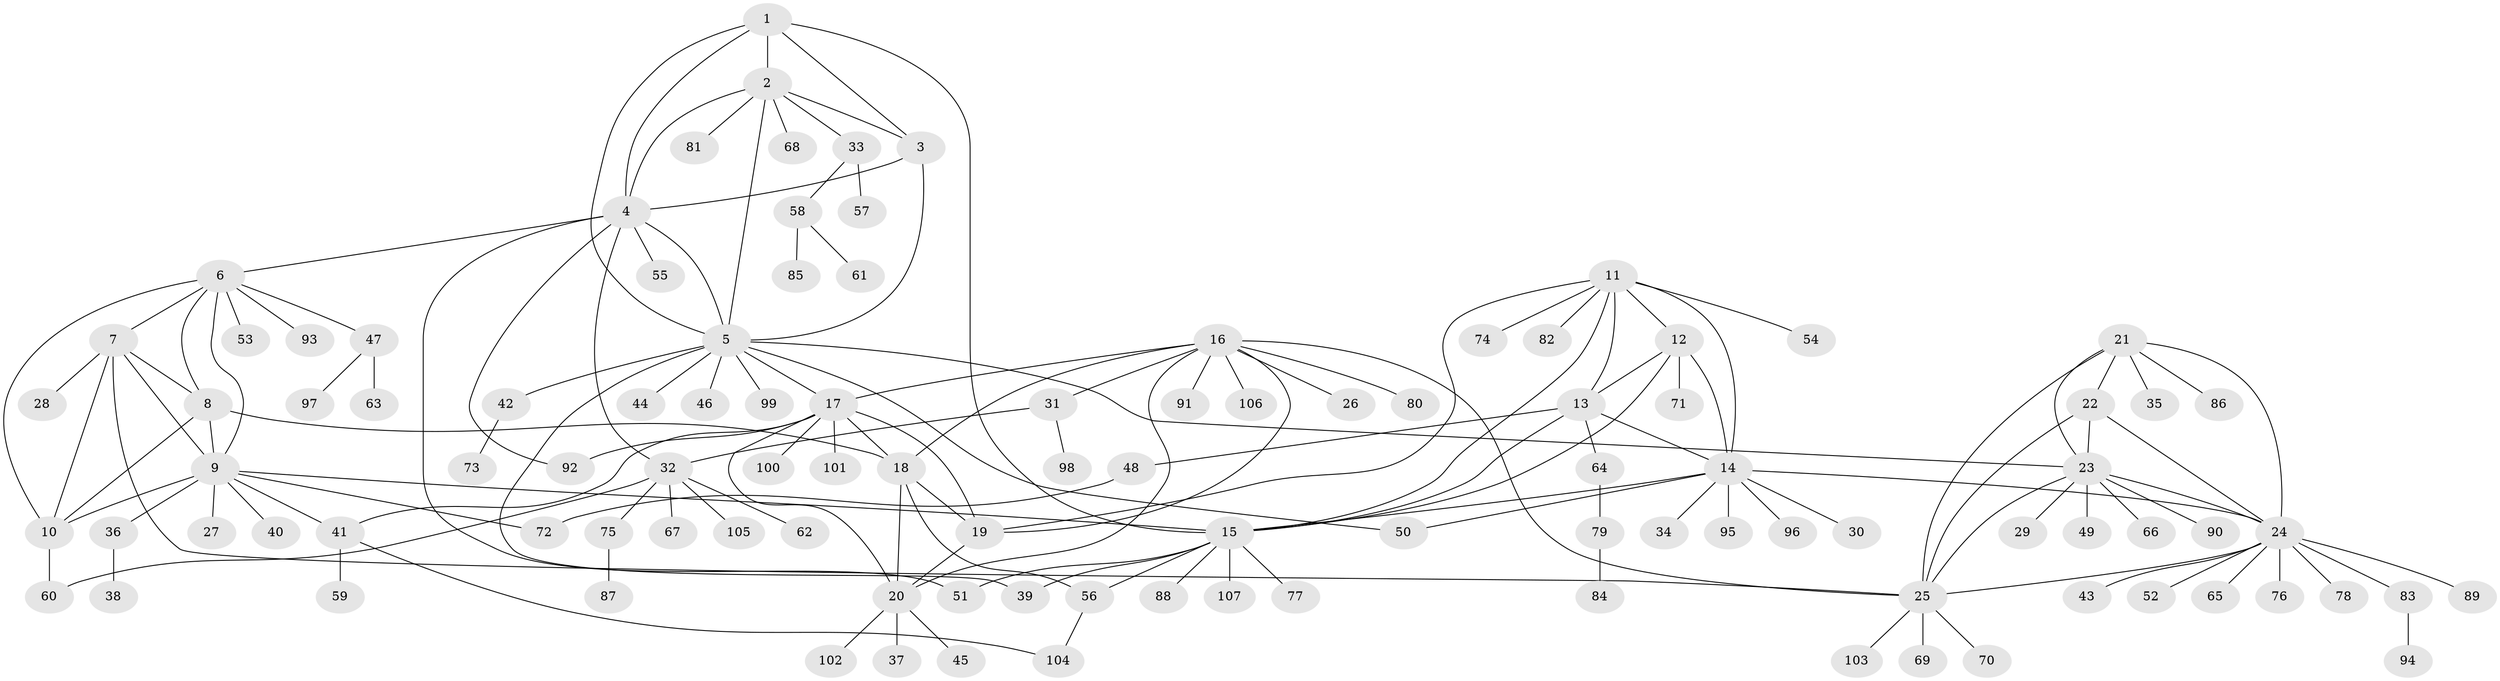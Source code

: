 // Generated by graph-tools (version 1.1) at 2025/26/03/09/25 03:26:47]
// undirected, 107 vertices, 152 edges
graph export_dot {
graph [start="1"]
  node [color=gray90,style=filled];
  1;
  2;
  3;
  4;
  5;
  6;
  7;
  8;
  9;
  10;
  11;
  12;
  13;
  14;
  15;
  16;
  17;
  18;
  19;
  20;
  21;
  22;
  23;
  24;
  25;
  26;
  27;
  28;
  29;
  30;
  31;
  32;
  33;
  34;
  35;
  36;
  37;
  38;
  39;
  40;
  41;
  42;
  43;
  44;
  45;
  46;
  47;
  48;
  49;
  50;
  51;
  52;
  53;
  54;
  55;
  56;
  57;
  58;
  59;
  60;
  61;
  62;
  63;
  64;
  65;
  66;
  67;
  68;
  69;
  70;
  71;
  72;
  73;
  74;
  75;
  76;
  77;
  78;
  79;
  80;
  81;
  82;
  83;
  84;
  85;
  86;
  87;
  88;
  89;
  90;
  91;
  92;
  93;
  94;
  95;
  96;
  97;
  98;
  99;
  100;
  101;
  102;
  103;
  104;
  105;
  106;
  107;
  1 -- 2;
  1 -- 3;
  1 -- 4;
  1 -- 5;
  1 -- 15;
  2 -- 3;
  2 -- 4;
  2 -- 5;
  2 -- 33;
  2 -- 68;
  2 -- 81;
  3 -- 4;
  3 -- 5;
  4 -- 5;
  4 -- 6;
  4 -- 32;
  4 -- 51;
  4 -- 55;
  4 -- 92;
  5 -- 17;
  5 -- 23;
  5 -- 39;
  5 -- 42;
  5 -- 44;
  5 -- 46;
  5 -- 50;
  5 -- 99;
  6 -- 7;
  6 -- 8;
  6 -- 9;
  6 -- 10;
  6 -- 47;
  6 -- 53;
  6 -- 93;
  7 -- 8;
  7 -- 9;
  7 -- 10;
  7 -- 25;
  7 -- 28;
  8 -- 9;
  8 -- 10;
  8 -- 18;
  9 -- 10;
  9 -- 15;
  9 -- 27;
  9 -- 36;
  9 -- 40;
  9 -- 41;
  9 -- 72;
  10 -- 60;
  11 -- 12;
  11 -- 13;
  11 -- 14;
  11 -- 15;
  11 -- 19;
  11 -- 54;
  11 -- 74;
  11 -- 82;
  12 -- 13;
  12 -- 14;
  12 -- 15;
  12 -- 71;
  13 -- 14;
  13 -- 15;
  13 -- 48;
  13 -- 64;
  14 -- 15;
  14 -- 24;
  14 -- 30;
  14 -- 34;
  14 -- 50;
  14 -- 95;
  14 -- 96;
  15 -- 39;
  15 -- 51;
  15 -- 56;
  15 -- 77;
  15 -- 88;
  15 -- 107;
  16 -- 17;
  16 -- 18;
  16 -- 19;
  16 -- 20;
  16 -- 25;
  16 -- 26;
  16 -- 31;
  16 -- 80;
  16 -- 91;
  16 -- 106;
  17 -- 18;
  17 -- 19;
  17 -- 20;
  17 -- 41;
  17 -- 92;
  17 -- 100;
  17 -- 101;
  18 -- 19;
  18 -- 20;
  18 -- 56;
  19 -- 20;
  20 -- 37;
  20 -- 45;
  20 -- 102;
  21 -- 22;
  21 -- 23;
  21 -- 24;
  21 -- 25;
  21 -- 35;
  21 -- 86;
  22 -- 23;
  22 -- 24;
  22 -- 25;
  23 -- 24;
  23 -- 25;
  23 -- 29;
  23 -- 49;
  23 -- 66;
  23 -- 90;
  24 -- 25;
  24 -- 43;
  24 -- 52;
  24 -- 65;
  24 -- 76;
  24 -- 78;
  24 -- 83;
  24 -- 89;
  25 -- 69;
  25 -- 70;
  25 -- 103;
  31 -- 32;
  31 -- 98;
  32 -- 60;
  32 -- 62;
  32 -- 67;
  32 -- 75;
  32 -- 105;
  33 -- 57;
  33 -- 58;
  36 -- 38;
  41 -- 59;
  41 -- 104;
  42 -- 73;
  47 -- 63;
  47 -- 97;
  48 -- 72;
  56 -- 104;
  58 -- 61;
  58 -- 85;
  64 -- 79;
  75 -- 87;
  79 -- 84;
  83 -- 94;
}
